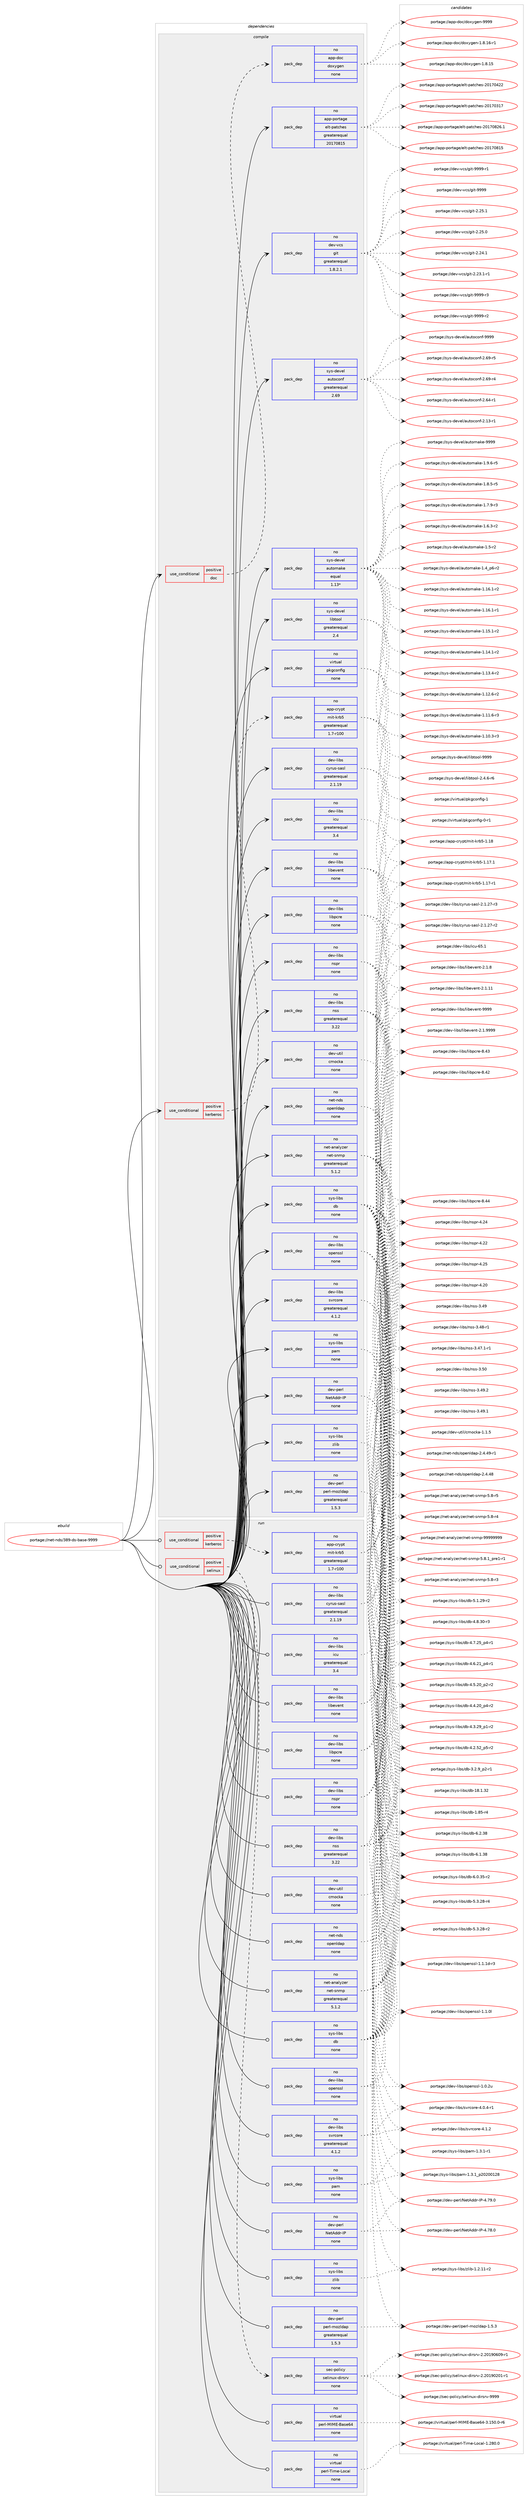 digraph prolog {

# *************
# Graph options
# *************

newrank=true;
concentrate=true;
compound=true;
graph [rankdir=LR,fontname=Helvetica,fontsize=10,ranksep=1.5];#, ranksep=2.5, nodesep=0.2];
edge  [arrowhead=vee];
node  [fontname=Helvetica,fontsize=10];

# **********
# The ebuild
# **********

subgraph cluster_leftcol {
color=gray;
rank=same;
label=<<i>ebuild</i>>;
id [label="portage://net-nds/389-ds-base-9999", color=red, width=4, href="../net-nds/389-ds-base-9999.svg"];
}

# ****************
# The dependencies
# ****************

subgraph cluster_midcol {
color=gray;
label=<<i>dependencies</i>>;
subgraph cluster_compile {
fillcolor="#eeeeee";
style=filled;
label=<<i>compile</i>>;
subgraph cond15700 {
dependency76115 [label=<<TABLE BORDER="0" CELLBORDER="1" CELLSPACING="0" CELLPADDING="4"><TR><TD ROWSPAN="3" CELLPADDING="10">use_conditional</TD></TR><TR><TD>positive</TD></TR><TR><TD>doc</TD></TR></TABLE>>, shape=none, color=red];
subgraph pack58940 {
dependency76116 [label=<<TABLE BORDER="0" CELLBORDER="1" CELLSPACING="0" CELLPADDING="4" WIDTH="220"><TR><TD ROWSPAN="6" CELLPADDING="30">pack_dep</TD></TR><TR><TD WIDTH="110">no</TD></TR><TR><TD>app-doc</TD></TR><TR><TD>doxygen</TD></TR><TR><TD>none</TD></TR><TR><TD></TD></TR></TABLE>>, shape=none, color=blue];
}
dependency76115:e -> dependency76116:w [weight=20,style="dashed",arrowhead="vee"];
}
id:e -> dependency76115:w [weight=20,style="solid",arrowhead="vee"];
subgraph cond15701 {
dependency76117 [label=<<TABLE BORDER="0" CELLBORDER="1" CELLSPACING="0" CELLPADDING="4"><TR><TD ROWSPAN="3" CELLPADDING="10">use_conditional</TD></TR><TR><TD>positive</TD></TR><TR><TD>kerberos</TD></TR></TABLE>>, shape=none, color=red];
subgraph pack58941 {
dependency76118 [label=<<TABLE BORDER="0" CELLBORDER="1" CELLSPACING="0" CELLPADDING="4" WIDTH="220"><TR><TD ROWSPAN="6" CELLPADDING="30">pack_dep</TD></TR><TR><TD WIDTH="110">no</TD></TR><TR><TD>app-crypt</TD></TR><TR><TD>mit-krb5</TD></TR><TR><TD>greaterequal</TD></TR><TR><TD>1.7-r100</TD></TR></TABLE>>, shape=none, color=blue];
}
dependency76117:e -> dependency76118:w [weight=20,style="dashed",arrowhead="vee"];
}
id:e -> dependency76117:w [weight=20,style="solid",arrowhead="vee"];
subgraph pack58942 {
dependency76119 [label=<<TABLE BORDER="0" CELLBORDER="1" CELLSPACING="0" CELLPADDING="4" WIDTH="220"><TR><TD ROWSPAN="6" CELLPADDING="30">pack_dep</TD></TR><TR><TD WIDTH="110">no</TD></TR><TR><TD>app-portage</TD></TR><TR><TD>elt-patches</TD></TR><TR><TD>greaterequal</TD></TR><TR><TD>20170815</TD></TR></TABLE>>, shape=none, color=blue];
}
id:e -> dependency76119:w [weight=20,style="solid",arrowhead="vee"];
subgraph pack58943 {
dependency76120 [label=<<TABLE BORDER="0" CELLBORDER="1" CELLSPACING="0" CELLPADDING="4" WIDTH="220"><TR><TD ROWSPAN="6" CELLPADDING="30">pack_dep</TD></TR><TR><TD WIDTH="110">no</TD></TR><TR><TD>dev-libs</TD></TR><TR><TD>cyrus-sasl</TD></TR><TR><TD>greaterequal</TD></TR><TR><TD>2.1.19</TD></TR></TABLE>>, shape=none, color=blue];
}
id:e -> dependency76120:w [weight=20,style="solid",arrowhead="vee"];
subgraph pack58944 {
dependency76121 [label=<<TABLE BORDER="0" CELLBORDER="1" CELLSPACING="0" CELLPADDING="4" WIDTH="220"><TR><TD ROWSPAN="6" CELLPADDING="30">pack_dep</TD></TR><TR><TD WIDTH="110">no</TD></TR><TR><TD>dev-libs</TD></TR><TR><TD>icu</TD></TR><TR><TD>greaterequal</TD></TR><TR><TD>3.4</TD></TR></TABLE>>, shape=none, color=blue];
}
id:e -> dependency76121:w [weight=20,style="solid",arrowhead="vee"];
subgraph pack58945 {
dependency76122 [label=<<TABLE BORDER="0" CELLBORDER="1" CELLSPACING="0" CELLPADDING="4" WIDTH="220"><TR><TD ROWSPAN="6" CELLPADDING="30">pack_dep</TD></TR><TR><TD WIDTH="110">no</TD></TR><TR><TD>dev-libs</TD></TR><TR><TD>libevent</TD></TR><TR><TD>none</TD></TR><TR><TD></TD></TR></TABLE>>, shape=none, color=blue];
}
id:e -> dependency76122:w [weight=20,style="solid",arrowhead="vee"];
subgraph pack58946 {
dependency76123 [label=<<TABLE BORDER="0" CELLBORDER="1" CELLSPACING="0" CELLPADDING="4" WIDTH="220"><TR><TD ROWSPAN="6" CELLPADDING="30">pack_dep</TD></TR><TR><TD WIDTH="110">no</TD></TR><TR><TD>dev-libs</TD></TR><TR><TD>libpcre</TD></TR><TR><TD>none</TD></TR><TR><TD></TD></TR></TABLE>>, shape=none, color=blue];
}
id:e -> dependency76123:w [weight=20,style="solid",arrowhead="vee"];
subgraph pack58947 {
dependency76124 [label=<<TABLE BORDER="0" CELLBORDER="1" CELLSPACING="0" CELLPADDING="4" WIDTH="220"><TR><TD ROWSPAN="6" CELLPADDING="30">pack_dep</TD></TR><TR><TD WIDTH="110">no</TD></TR><TR><TD>dev-libs</TD></TR><TR><TD>nspr</TD></TR><TR><TD>none</TD></TR><TR><TD></TD></TR></TABLE>>, shape=none, color=blue];
}
id:e -> dependency76124:w [weight=20,style="solid",arrowhead="vee"];
subgraph pack58948 {
dependency76125 [label=<<TABLE BORDER="0" CELLBORDER="1" CELLSPACING="0" CELLPADDING="4" WIDTH="220"><TR><TD ROWSPAN="6" CELLPADDING="30">pack_dep</TD></TR><TR><TD WIDTH="110">no</TD></TR><TR><TD>dev-libs</TD></TR><TR><TD>nss</TD></TR><TR><TD>greaterequal</TD></TR><TR><TD>3.22</TD></TR></TABLE>>, shape=none, color=blue];
}
id:e -> dependency76125:w [weight=20,style="solid",arrowhead="vee"];
subgraph pack58949 {
dependency76126 [label=<<TABLE BORDER="0" CELLBORDER="1" CELLSPACING="0" CELLPADDING="4" WIDTH="220"><TR><TD ROWSPAN="6" CELLPADDING="30">pack_dep</TD></TR><TR><TD WIDTH="110">no</TD></TR><TR><TD>dev-libs</TD></TR><TR><TD>openssl</TD></TR><TR><TD>none</TD></TR><TR><TD></TD></TR></TABLE>>, shape=none, color=blue];
}
id:e -> dependency76126:w [weight=20,style="solid",arrowhead="vee"];
subgraph pack58950 {
dependency76127 [label=<<TABLE BORDER="0" CELLBORDER="1" CELLSPACING="0" CELLPADDING="4" WIDTH="220"><TR><TD ROWSPAN="6" CELLPADDING="30">pack_dep</TD></TR><TR><TD WIDTH="110">no</TD></TR><TR><TD>dev-libs</TD></TR><TR><TD>svrcore</TD></TR><TR><TD>greaterequal</TD></TR><TR><TD>4.1.2</TD></TR></TABLE>>, shape=none, color=blue];
}
id:e -> dependency76127:w [weight=20,style="solid",arrowhead="vee"];
subgraph pack58951 {
dependency76128 [label=<<TABLE BORDER="0" CELLBORDER="1" CELLSPACING="0" CELLPADDING="4" WIDTH="220"><TR><TD ROWSPAN="6" CELLPADDING="30">pack_dep</TD></TR><TR><TD WIDTH="110">no</TD></TR><TR><TD>dev-perl</TD></TR><TR><TD>NetAddr-IP</TD></TR><TR><TD>none</TD></TR><TR><TD></TD></TR></TABLE>>, shape=none, color=blue];
}
id:e -> dependency76128:w [weight=20,style="solid",arrowhead="vee"];
subgraph pack58952 {
dependency76129 [label=<<TABLE BORDER="0" CELLBORDER="1" CELLSPACING="0" CELLPADDING="4" WIDTH="220"><TR><TD ROWSPAN="6" CELLPADDING="30">pack_dep</TD></TR><TR><TD WIDTH="110">no</TD></TR><TR><TD>dev-perl</TD></TR><TR><TD>perl-mozldap</TD></TR><TR><TD>greaterequal</TD></TR><TR><TD>1.5.3</TD></TR></TABLE>>, shape=none, color=blue];
}
id:e -> dependency76129:w [weight=20,style="solid",arrowhead="vee"];
subgraph pack58953 {
dependency76130 [label=<<TABLE BORDER="0" CELLBORDER="1" CELLSPACING="0" CELLPADDING="4" WIDTH="220"><TR><TD ROWSPAN="6" CELLPADDING="30">pack_dep</TD></TR><TR><TD WIDTH="110">no</TD></TR><TR><TD>dev-util</TD></TR><TR><TD>cmocka</TD></TR><TR><TD>none</TD></TR><TR><TD></TD></TR></TABLE>>, shape=none, color=blue];
}
id:e -> dependency76130:w [weight=20,style="solid",arrowhead="vee"];
subgraph pack58954 {
dependency76131 [label=<<TABLE BORDER="0" CELLBORDER="1" CELLSPACING="0" CELLPADDING="4" WIDTH="220"><TR><TD ROWSPAN="6" CELLPADDING="30">pack_dep</TD></TR><TR><TD WIDTH="110">no</TD></TR><TR><TD>dev-vcs</TD></TR><TR><TD>git</TD></TR><TR><TD>greaterequal</TD></TR><TR><TD>1.8.2.1</TD></TR></TABLE>>, shape=none, color=blue];
}
id:e -> dependency76131:w [weight=20,style="solid",arrowhead="vee"];
subgraph pack58955 {
dependency76132 [label=<<TABLE BORDER="0" CELLBORDER="1" CELLSPACING="0" CELLPADDING="4" WIDTH="220"><TR><TD ROWSPAN="6" CELLPADDING="30">pack_dep</TD></TR><TR><TD WIDTH="110">no</TD></TR><TR><TD>net-analyzer</TD></TR><TR><TD>net-snmp</TD></TR><TR><TD>greaterequal</TD></TR><TR><TD>5.1.2</TD></TR></TABLE>>, shape=none, color=blue];
}
id:e -> dependency76132:w [weight=20,style="solid",arrowhead="vee"];
subgraph pack58956 {
dependency76133 [label=<<TABLE BORDER="0" CELLBORDER="1" CELLSPACING="0" CELLPADDING="4" WIDTH="220"><TR><TD ROWSPAN="6" CELLPADDING="30">pack_dep</TD></TR><TR><TD WIDTH="110">no</TD></TR><TR><TD>net-nds</TD></TR><TR><TD>openldap</TD></TR><TR><TD>none</TD></TR><TR><TD></TD></TR></TABLE>>, shape=none, color=blue];
}
id:e -> dependency76133:w [weight=20,style="solid",arrowhead="vee"];
subgraph pack58957 {
dependency76134 [label=<<TABLE BORDER="0" CELLBORDER="1" CELLSPACING="0" CELLPADDING="4" WIDTH="220"><TR><TD ROWSPAN="6" CELLPADDING="30">pack_dep</TD></TR><TR><TD WIDTH="110">no</TD></TR><TR><TD>sys-devel</TD></TR><TR><TD>autoconf</TD></TR><TR><TD>greaterequal</TD></TR><TR><TD>2.69</TD></TR></TABLE>>, shape=none, color=blue];
}
id:e -> dependency76134:w [weight=20,style="solid",arrowhead="vee"];
subgraph pack58958 {
dependency76135 [label=<<TABLE BORDER="0" CELLBORDER="1" CELLSPACING="0" CELLPADDING="4" WIDTH="220"><TR><TD ROWSPAN="6" CELLPADDING="30">pack_dep</TD></TR><TR><TD WIDTH="110">no</TD></TR><TR><TD>sys-devel</TD></TR><TR><TD>automake</TD></TR><TR><TD>equal</TD></TR><TR><TD>1.13*</TD></TR></TABLE>>, shape=none, color=blue];
}
id:e -> dependency76135:w [weight=20,style="solid",arrowhead="vee"];
subgraph pack58959 {
dependency76136 [label=<<TABLE BORDER="0" CELLBORDER="1" CELLSPACING="0" CELLPADDING="4" WIDTH="220"><TR><TD ROWSPAN="6" CELLPADDING="30">pack_dep</TD></TR><TR><TD WIDTH="110">no</TD></TR><TR><TD>sys-devel</TD></TR><TR><TD>libtool</TD></TR><TR><TD>greaterequal</TD></TR><TR><TD>2.4</TD></TR></TABLE>>, shape=none, color=blue];
}
id:e -> dependency76136:w [weight=20,style="solid",arrowhead="vee"];
subgraph pack58960 {
dependency76137 [label=<<TABLE BORDER="0" CELLBORDER="1" CELLSPACING="0" CELLPADDING="4" WIDTH="220"><TR><TD ROWSPAN="6" CELLPADDING="30">pack_dep</TD></TR><TR><TD WIDTH="110">no</TD></TR><TR><TD>sys-libs</TD></TR><TR><TD>db</TD></TR><TR><TD>none</TD></TR><TR><TD></TD></TR></TABLE>>, shape=none, color=blue];
}
id:e -> dependency76137:w [weight=20,style="solid",arrowhead="vee"];
subgraph pack58961 {
dependency76138 [label=<<TABLE BORDER="0" CELLBORDER="1" CELLSPACING="0" CELLPADDING="4" WIDTH="220"><TR><TD ROWSPAN="6" CELLPADDING="30">pack_dep</TD></TR><TR><TD WIDTH="110">no</TD></TR><TR><TD>sys-libs</TD></TR><TR><TD>pam</TD></TR><TR><TD>none</TD></TR><TR><TD></TD></TR></TABLE>>, shape=none, color=blue];
}
id:e -> dependency76138:w [weight=20,style="solid",arrowhead="vee"];
subgraph pack58962 {
dependency76139 [label=<<TABLE BORDER="0" CELLBORDER="1" CELLSPACING="0" CELLPADDING="4" WIDTH="220"><TR><TD ROWSPAN="6" CELLPADDING="30">pack_dep</TD></TR><TR><TD WIDTH="110">no</TD></TR><TR><TD>sys-libs</TD></TR><TR><TD>zlib</TD></TR><TR><TD>none</TD></TR><TR><TD></TD></TR></TABLE>>, shape=none, color=blue];
}
id:e -> dependency76139:w [weight=20,style="solid",arrowhead="vee"];
subgraph pack58963 {
dependency76140 [label=<<TABLE BORDER="0" CELLBORDER="1" CELLSPACING="0" CELLPADDING="4" WIDTH="220"><TR><TD ROWSPAN="6" CELLPADDING="30">pack_dep</TD></TR><TR><TD WIDTH="110">no</TD></TR><TR><TD>virtual</TD></TR><TR><TD>pkgconfig</TD></TR><TR><TD>none</TD></TR><TR><TD></TD></TR></TABLE>>, shape=none, color=blue];
}
id:e -> dependency76140:w [weight=20,style="solid",arrowhead="vee"];
}
subgraph cluster_compileandrun {
fillcolor="#eeeeee";
style=filled;
label=<<i>compile and run</i>>;
}
subgraph cluster_run {
fillcolor="#eeeeee";
style=filled;
label=<<i>run</i>>;
subgraph cond15702 {
dependency76141 [label=<<TABLE BORDER="0" CELLBORDER="1" CELLSPACING="0" CELLPADDING="4"><TR><TD ROWSPAN="3" CELLPADDING="10">use_conditional</TD></TR><TR><TD>positive</TD></TR><TR><TD>kerberos</TD></TR></TABLE>>, shape=none, color=red];
subgraph pack58964 {
dependency76142 [label=<<TABLE BORDER="0" CELLBORDER="1" CELLSPACING="0" CELLPADDING="4" WIDTH="220"><TR><TD ROWSPAN="6" CELLPADDING="30">pack_dep</TD></TR><TR><TD WIDTH="110">no</TD></TR><TR><TD>app-crypt</TD></TR><TR><TD>mit-krb5</TD></TR><TR><TD>greaterequal</TD></TR><TR><TD>1.7-r100</TD></TR></TABLE>>, shape=none, color=blue];
}
dependency76141:e -> dependency76142:w [weight=20,style="dashed",arrowhead="vee"];
}
id:e -> dependency76141:w [weight=20,style="solid",arrowhead="odot"];
subgraph cond15703 {
dependency76143 [label=<<TABLE BORDER="0" CELLBORDER="1" CELLSPACING="0" CELLPADDING="4"><TR><TD ROWSPAN="3" CELLPADDING="10">use_conditional</TD></TR><TR><TD>positive</TD></TR><TR><TD>selinux</TD></TR></TABLE>>, shape=none, color=red];
subgraph pack58965 {
dependency76144 [label=<<TABLE BORDER="0" CELLBORDER="1" CELLSPACING="0" CELLPADDING="4" WIDTH="220"><TR><TD ROWSPAN="6" CELLPADDING="30">pack_dep</TD></TR><TR><TD WIDTH="110">no</TD></TR><TR><TD>sec-policy</TD></TR><TR><TD>selinux-dirsrv</TD></TR><TR><TD>none</TD></TR><TR><TD></TD></TR></TABLE>>, shape=none, color=blue];
}
dependency76143:e -> dependency76144:w [weight=20,style="dashed",arrowhead="vee"];
}
id:e -> dependency76143:w [weight=20,style="solid",arrowhead="odot"];
subgraph pack58966 {
dependency76145 [label=<<TABLE BORDER="0" CELLBORDER="1" CELLSPACING="0" CELLPADDING="4" WIDTH="220"><TR><TD ROWSPAN="6" CELLPADDING="30">pack_dep</TD></TR><TR><TD WIDTH="110">no</TD></TR><TR><TD>dev-libs</TD></TR><TR><TD>cyrus-sasl</TD></TR><TR><TD>greaterequal</TD></TR><TR><TD>2.1.19</TD></TR></TABLE>>, shape=none, color=blue];
}
id:e -> dependency76145:w [weight=20,style="solid",arrowhead="odot"];
subgraph pack58967 {
dependency76146 [label=<<TABLE BORDER="0" CELLBORDER="1" CELLSPACING="0" CELLPADDING="4" WIDTH="220"><TR><TD ROWSPAN="6" CELLPADDING="30">pack_dep</TD></TR><TR><TD WIDTH="110">no</TD></TR><TR><TD>dev-libs</TD></TR><TR><TD>icu</TD></TR><TR><TD>greaterequal</TD></TR><TR><TD>3.4</TD></TR></TABLE>>, shape=none, color=blue];
}
id:e -> dependency76146:w [weight=20,style="solid",arrowhead="odot"];
subgraph pack58968 {
dependency76147 [label=<<TABLE BORDER="0" CELLBORDER="1" CELLSPACING="0" CELLPADDING="4" WIDTH="220"><TR><TD ROWSPAN="6" CELLPADDING="30">pack_dep</TD></TR><TR><TD WIDTH="110">no</TD></TR><TR><TD>dev-libs</TD></TR><TR><TD>libevent</TD></TR><TR><TD>none</TD></TR><TR><TD></TD></TR></TABLE>>, shape=none, color=blue];
}
id:e -> dependency76147:w [weight=20,style="solid",arrowhead="odot"];
subgraph pack58969 {
dependency76148 [label=<<TABLE BORDER="0" CELLBORDER="1" CELLSPACING="0" CELLPADDING="4" WIDTH="220"><TR><TD ROWSPAN="6" CELLPADDING="30">pack_dep</TD></TR><TR><TD WIDTH="110">no</TD></TR><TR><TD>dev-libs</TD></TR><TR><TD>libpcre</TD></TR><TR><TD>none</TD></TR><TR><TD></TD></TR></TABLE>>, shape=none, color=blue];
}
id:e -> dependency76148:w [weight=20,style="solid",arrowhead="odot"];
subgraph pack58970 {
dependency76149 [label=<<TABLE BORDER="0" CELLBORDER="1" CELLSPACING="0" CELLPADDING="4" WIDTH="220"><TR><TD ROWSPAN="6" CELLPADDING="30">pack_dep</TD></TR><TR><TD WIDTH="110">no</TD></TR><TR><TD>dev-libs</TD></TR><TR><TD>nspr</TD></TR><TR><TD>none</TD></TR><TR><TD></TD></TR></TABLE>>, shape=none, color=blue];
}
id:e -> dependency76149:w [weight=20,style="solid",arrowhead="odot"];
subgraph pack58971 {
dependency76150 [label=<<TABLE BORDER="0" CELLBORDER="1" CELLSPACING="0" CELLPADDING="4" WIDTH="220"><TR><TD ROWSPAN="6" CELLPADDING="30">pack_dep</TD></TR><TR><TD WIDTH="110">no</TD></TR><TR><TD>dev-libs</TD></TR><TR><TD>nss</TD></TR><TR><TD>greaterequal</TD></TR><TR><TD>3.22</TD></TR></TABLE>>, shape=none, color=blue];
}
id:e -> dependency76150:w [weight=20,style="solid",arrowhead="odot"];
subgraph pack58972 {
dependency76151 [label=<<TABLE BORDER="0" CELLBORDER="1" CELLSPACING="0" CELLPADDING="4" WIDTH="220"><TR><TD ROWSPAN="6" CELLPADDING="30">pack_dep</TD></TR><TR><TD WIDTH="110">no</TD></TR><TR><TD>dev-libs</TD></TR><TR><TD>openssl</TD></TR><TR><TD>none</TD></TR><TR><TD></TD></TR></TABLE>>, shape=none, color=blue];
}
id:e -> dependency76151:w [weight=20,style="solid",arrowhead="odot"];
subgraph pack58973 {
dependency76152 [label=<<TABLE BORDER="0" CELLBORDER="1" CELLSPACING="0" CELLPADDING="4" WIDTH="220"><TR><TD ROWSPAN="6" CELLPADDING="30">pack_dep</TD></TR><TR><TD WIDTH="110">no</TD></TR><TR><TD>dev-libs</TD></TR><TR><TD>svrcore</TD></TR><TR><TD>greaterequal</TD></TR><TR><TD>4.1.2</TD></TR></TABLE>>, shape=none, color=blue];
}
id:e -> dependency76152:w [weight=20,style="solid",arrowhead="odot"];
subgraph pack58974 {
dependency76153 [label=<<TABLE BORDER="0" CELLBORDER="1" CELLSPACING="0" CELLPADDING="4" WIDTH="220"><TR><TD ROWSPAN="6" CELLPADDING="30">pack_dep</TD></TR><TR><TD WIDTH="110">no</TD></TR><TR><TD>dev-perl</TD></TR><TR><TD>NetAddr-IP</TD></TR><TR><TD>none</TD></TR><TR><TD></TD></TR></TABLE>>, shape=none, color=blue];
}
id:e -> dependency76153:w [weight=20,style="solid",arrowhead="odot"];
subgraph pack58975 {
dependency76154 [label=<<TABLE BORDER="0" CELLBORDER="1" CELLSPACING="0" CELLPADDING="4" WIDTH="220"><TR><TD ROWSPAN="6" CELLPADDING="30">pack_dep</TD></TR><TR><TD WIDTH="110">no</TD></TR><TR><TD>dev-perl</TD></TR><TR><TD>perl-mozldap</TD></TR><TR><TD>greaterequal</TD></TR><TR><TD>1.5.3</TD></TR></TABLE>>, shape=none, color=blue];
}
id:e -> dependency76154:w [weight=20,style="solid",arrowhead="odot"];
subgraph pack58976 {
dependency76155 [label=<<TABLE BORDER="0" CELLBORDER="1" CELLSPACING="0" CELLPADDING="4" WIDTH="220"><TR><TD ROWSPAN="6" CELLPADDING="30">pack_dep</TD></TR><TR><TD WIDTH="110">no</TD></TR><TR><TD>dev-util</TD></TR><TR><TD>cmocka</TD></TR><TR><TD>none</TD></TR><TR><TD></TD></TR></TABLE>>, shape=none, color=blue];
}
id:e -> dependency76155:w [weight=20,style="solid",arrowhead="odot"];
subgraph pack58977 {
dependency76156 [label=<<TABLE BORDER="0" CELLBORDER="1" CELLSPACING="0" CELLPADDING="4" WIDTH="220"><TR><TD ROWSPAN="6" CELLPADDING="30">pack_dep</TD></TR><TR><TD WIDTH="110">no</TD></TR><TR><TD>net-analyzer</TD></TR><TR><TD>net-snmp</TD></TR><TR><TD>greaterequal</TD></TR><TR><TD>5.1.2</TD></TR></TABLE>>, shape=none, color=blue];
}
id:e -> dependency76156:w [weight=20,style="solid",arrowhead="odot"];
subgraph pack58978 {
dependency76157 [label=<<TABLE BORDER="0" CELLBORDER="1" CELLSPACING="0" CELLPADDING="4" WIDTH="220"><TR><TD ROWSPAN="6" CELLPADDING="30">pack_dep</TD></TR><TR><TD WIDTH="110">no</TD></TR><TR><TD>net-nds</TD></TR><TR><TD>openldap</TD></TR><TR><TD>none</TD></TR><TR><TD></TD></TR></TABLE>>, shape=none, color=blue];
}
id:e -> dependency76157:w [weight=20,style="solid",arrowhead="odot"];
subgraph pack58979 {
dependency76158 [label=<<TABLE BORDER="0" CELLBORDER="1" CELLSPACING="0" CELLPADDING="4" WIDTH="220"><TR><TD ROWSPAN="6" CELLPADDING="30">pack_dep</TD></TR><TR><TD WIDTH="110">no</TD></TR><TR><TD>sys-libs</TD></TR><TR><TD>db</TD></TR><TR><TD>none</TD></TR><TR><TD></TD></TR></TABLE>>, shape=none, color=blue];
}
id:e -> dependency76158:w [weight=20,style="solid",arrowhead="odot"];
subgraph pack58980 {
dependency76159 [label=<<TABLE BORDER="0" CELLBORDER="1" CELLSPACING="0" CELLPADDING="4" WIDTH="220"><TR><TD ROWSPAN="6" CELLPADDING="30">pack_dep</TD></TR><TR><TD WIDTH="110">no</TD></TR><TR><TD>sys-libs</TD></TR><TR><TD>pam</TD></TR><TR><TD>none</TD></TR><TR><TD></TD></TR></TABLE>>, shape=none, color=blue];
}
id:e -> dependency76159:w [weight=20,style="solid",arrowhead="odot"];
subgraph pack58981 {
dependency76160 [label=<<TABLE BORDER="0" CELLBORDER="1" CELLSPACING="0" CELLPADDING="4" WIDTH="220"><TR><TD ROWSPAN="6" CELLPADDING="30">pack_dep</TD></TR><TR><TD WIDTH="110">no</TD></TR><TR><TD>sys-libs</TD></TR><TR><TD>zlib</TD></TR><TR><TD>none</TD></TR><TR><TD></TD></TR></TABLE>>, shape=none, color=blue];
}
id:e -> dependency76160:w [weight=20,style="solid",arrowhead="odot"];
subgraph pack58982 {
dependency76161 [label=<<TABLE BORDER="0" CELLBORDER="1" CELLSPACING="0" CELLPADDING="4" WIDTH="220"><TR><TD ROWSPAN="6" CELLPADDING="30">pack_dep</TD></TR><TR><TD WIDTH="110">no</TD></TR><TR><TD>virtual</TD></TR><TR><TD>perl-MIME-Base64</TD></TR><TR><TD>none</TD></TR><TR><TD></TD></TR></TABLE>>, shape=none, color=blue];
}
id:e -> dependency76161:w [weight=20,style="solid",arrowhead="odot"];
subgraph pack58983 {
dependency76162 [label=<<TABLE BORDER="0" CELLBORDER="1" CELLSPACING="0" CELLPADDING="4" WIDTH="220"><TR><TD ROWSPAN="6" CELLPADDING="30">pack_dep</TD></TR><TR><TD WIDTH="110">no</TD></TR><TR><TD>virtual</TD></TR><TR><TD>perl-Time-Local</TD></TR><TR><TD>none</TD></TR><TR><TD></TD></TR></TABLE>>, shape=none, color=blue];
}
id:e -> dependency76162:w [weight=20,style="solid",arrowhead="odot"];
}
}

# **************
# The candidates
# **************

subgraph cluster_choices {
rank=same;
color=gray;
label=<<i>candidates</i>>;

subgraph choice58940 {
color=black;
nodesep=1;
choice971121124510011199471001111201211031011104557575757 [label="portage://app-doc/doxygen-9999", color=red, width=4,href="../app-doc/doxygen-9999.svg"];
choice97112112451001119947100111120121103101110454946564649544511449 [label="portage://app-doc/doxygen-1.8.16-r1", color=red, width=4,href="../app-doc/doxygen-1.8.16-r1.svg"];
choice9711211245100111994710011112012110310111045494656464953 [label="portage://app-doc/doxygen-1.8.15", color=red, width=4,href="../app-doc/doxygen-1.8.15.svg"];
dependency76116:e -> choice971121124510011199471001111201211031011104557575757:w [style=dotted,weight="100"];
dependency76116:e -> choice97112112451001119947100111120121103101110454946564649544511449:w [style=dotted,weight="100"];
dependency76116:e -> choice9711211245100111994710011112012110310111045494656464953:w [style=dotted,weight="100"];
}
subgraph choice58941 {
color=black;
nodesep=1;
choice971121124599114121112116471091051164510711498534549464956 [label="portage://app-crypt/mit-krb5-1.18", color=red, width=4,href="../app-crypt/mit-krb5-1.18.svg"];
choice9711211245991141211121164710910511645107114985345494649554649 [label="portage://app-crypt/mit-krb5-1.17.1", color=red, width=4,href="../app-crypt/mit-krb5-1.17.1.svg"];
choice9711211245991141211121164710910511645107114985345494649554511449 [label="portage://app-crypt/mit-krb5-1.17-r1", color=red, width=4,href="../app-crypt/mit-krb5-1.17-r1.svg"];
dependency76118:e -> choice971121124599114121112116471091051164510711498534549464956:w [style=dotted,weight="100"];
dependency76118:e -> choice9711211245991141211121164710910511645107114985345494649554649:w [style=dotted,weight="100"];
dependency76118:e -> choice9711211245991141211121164710910511645107114985345494649554511449:w [style=dotted,weight="100"];
}
subgraph choice58942 {
color=black;
nodesep=1;
choice971121124511211111411697103101471011081164511297116991041011154550484955485650544649 [label="portage://app-portage/elt-patches-20170826.1", color=red, width=4,href="../app-portage/elt-patches-20170826.1.svg"];
choice97112112451121111141169710310147101108116451129711699104101115455048495548564953 [label="portage://app-portage/elt-patches-20170815", color=red, width=4,href="../app-portage/elt-patches-20170815.svg"];
choice97112112451121111141169710310147101108116451129711699104101115455048495548525050 [label="portage://app-portage/elt-patches-20170422", color=red, width=4,href="../app-portage/elt-patches-20170422.svg"];
choice97112112451121111141169710310147101108116451129711699104101115455048495548514955 [label="portage://app-portage/elt-patches-20170317", color=red, width=4,href="../app-portage/elt-patches-20170317.svg"];
dependency76119:e -> choice971121124511211111411697103101471011081164511297116991041011154550484955485650544649:w [style=dotted,weight="100"];
dependency76119:e -> choice97112112451121111141169710310147101108116451129711699104101115455048495548564953:w [style=dotted,weight="100"];
dependency76119:e -> choice97112112451121111141169710310147101108116451129711699104101115455048495548525050:w [style=dotted,weight="100"];
dependency76119:e -> choice97112112451121111141169710310147101108116451129711699104101115455048495548514955:w [style=dotted,weight="100"];
}
subgraph choice58943 {
color=black;
nodesep=1;
choice100101118451081059811547991211141171154511597115108455046494650554511451 [label="portage://dev-libs/cyrus-sasl-2.1.27-r3", color=red, width=4,href="../dev-libs/cyrus-sasl-2.1.27-r3.svg"];
choice100101118451081059811547991211141171154511597115108455046494650554511450 [label="portage://dev-libs/cyrus-sasl-2.1.27-r2", color=red, width=4,href="../dev-libs/cyrus-sasl-2.1.27-r2.svg"];
dependency76120:e -> choice100101118451081059811547991211141171154511597115108455046494650554511451:w [style=dotted,weight="100"];
dependency76120:e -> choice100101118451081059811547991211141171154511597115108455046494650554511450:w [style=dotted,weight="100"];
}
subgraph choice58944 {
color=black;
nodesep=1;
choice100101118451081059811547105991174554534649 [label="portage://dev-libs/icu-65.1", color=red, width=4,href="../dev-libs/icu-65.1.svg"];
dependency76121:e -> choice100101118451081059811547105991174554534649:w [style=dotted,weight="100"];
}
subgraph choice58945 {
color=black;
nodesep=1;
choice100101118451081059811547108105981011181011101164557575757 [label="portage://dev-libs/libevent-9999", color=red, width=4,href="../dev-libs/libevent-9999.svg"];
choice10010111845108105981154710810598101118101110116455046494657575757 [label="portage://dev-libs/libevent-2.1.9999", color=red, width=4,href="../dev-libs/libevent-2.1.9999.svg"];
choice10010111845108105981154710810598101118101110116455046494656 [label="portage://dev-libs/libevent-2.1.8", color=red, width=4,href="../dev-libs/libevent-2.1.8.svg"];
choice1001011184510810598115471081059810111810111011645504649464949 [label="portage://dev-libs/libevent-2.1.11", color=red, width=4,href="../dev-libs/libevent-2.1.11.svg"];
dependency76122:e -> choice100101118451081059811547108105981011181011101164557575757:w [style=dotted,weight="100"];
dependency76122:e -> choice10010111845108105981154710810598101118101110116455046494657575757:w [style=dotted,weight="100"];
dependency76122:e -> choice10010111845108105981154710810598101118101110116455046494656:w [style=dotted,weight="100"];
dependency76122:e -> choice1001011184510810598115471081059810111810111011645504649464949:w [style=dotted,weight="100"];
}
subgraph choice58946 {
color=black;
nodesep=1;
choice10010111845108105981154710810598112991141014556465252 [label="portage://dev-libs/libpcre-8.44", color=red, width=4,href="../dev-libs/libpcre-8.44.svg"];
choice10010111845108105981154710810598112991141014556465251 [label="portage://dev-libs/libpcre-8.43", color=red, width=4,href="../dev-libs/libpcre-8.43.svg"];
choice10010111845108105981154710810598112991141014556465250 [label="portage://dev-libs/libpcre-8.42", color=red, width=4,href="../dev-libs/libpcre-8.42.svg"];
dependency76123:e -> choice10010111845108105981154710810598112991141014556465252:w [style=dotted,weight="100"];
dependency76123:e -> choice10010111845108105981154710810598112991141014556465251:w [style=dotted,weight="100"];
dependency76123:e -> choice10010111845108105981154710810598112991141014556465250:w [style=dotted,weight="100"];
}
subgraph choice58947 {
color=black;
nodesep=1;
choice1001011184510810598115471101151121144552465053 [label="portage://dev-libs/nspr-4.25", color=red, width=4,href="../dev-libs/nspr-4.25.svg"];
choice1001011184510810598115471101151121144552465052 [label="portage://dev-libs/nspr-4.24", color=red, width=4,href="../dev-libs/nspr-4.24.svg"];
choice1001011184510810598115471101151121144552465050 [label="portage://dev-libs/nspr-4.22", color=red, width=4,href="../dev-libs/nspr-4.22.svg"];
choice1001011184510810598115471101151121144552465048 [label="portage://dev-libs/nspr-4.20", color=red, width=4,href="../dev-libs/nspr-4.20.svg"];
dependency76124:e -> choice1001011184510810598115471101151121144552465053:w [style=dotted,weight="100"];
dependency76124:e -> choice1001011184510810598115471101151121144552465052:w [style=dotted,weight="100"];
dependency76124:e -> choice1001011184510810598115471101151121144552465050:w [style=dotted,weight="100"];
dependency76124:e -> choice1001011184510810598115471101151121144552465048:w [style=dotted,weight="100"];
}
subgraph choice58948 {
color=black;
nodesep=1;
choice1001011184510810598115471101151154551465348 [label="portage://dev-libs/nss-3.50", color=red, width=4,href="../dev-libs/nss-3.50.svg"];
choice10010111845108105981154711011511545514652574650 [label="portage://dev-libs/nss-3.49.2", color=red, width=4,href="../dev-libs/nss-3.49.2.svg"];
choice10010111845108105981154711011511545514652574649 [label="portage://dev-libs/nss-3.49.1", color=red, width=4,href="../dev-libs/nss-3.49.1.svg"];
choice1001011184510810598115471101151154551465257 [label="portage://dev-libs/nss-3.49", color=red, width=4,href="../dev-libs/nss-3.49.svg"];
choice10010111845108105981154711011511545514652564511449 [label="portage://dev-libs/nss-3.48-r1", color=red, width=4,href="../dev-libs/nss-3.48-r1.svg"];
choice100101118451081059811547110115115455146525546494511449 [label="portage://dev-libs/nss-3.47.1-r1", color=red, width=4,href="../dev-libs/nss-3.47.1-r1.svg"];
dependency76125:e -> choice1001011184510810598115471101151154551465348:w [style=dotted,weight="100"];
dependency76125:e -> choice10010111845108105981154711011511545514652574650:w [style=dotted,weight="100"];
dependency76125:e -> choice10010111845108105981154711011511545514652574649:w [style=dotted,weight="100"];
dependency76125:e -> choice1001011184510810598115471101151154551465257:w [style=dotted,weight="100"];
dependency76125:e -> choice10010111845108105981154711011511545514652564511449:w [style=dotted,weight="100"];
dependency76125:e -> choice100101118451081059811547110115115455146525546494511449:w [style=dotted,weight="100"];
}
subgraph choice58949 {
color=black;
nodesep=1;
choice1001011184510810598115471111121011101151151084549464946491004511451 [label="portage://dev-libs/openssl-1.1.1d-r3", color=red, width=4,href="../dev-libs/openssl-1.1.1d-r3.svg"];
choice100101118451081059811547111112101110115115108454946494648108 [label="portage://dev-libs/openssl-1.1.0l", color=red, width=4,href="../dev-libs/openssl-1.1.0l.svg"];
choice100101118451081059811547111112101110115115108454946484650117 [label="portage://dev-libs/openssl-1.0.2u", color=red, width=4,href="../dev-libs/openssl-1.0.2u.svg"];
dependency76126:e -> choice1001011184510810598115471111121011101151151084549464946491004511451:w [style=dotted,weight="100"];
dependency76126:e -> choice100101118451081059811547111112101110115115108454946494648108:w [style=dotted,weight="100"];
dependency76126:e -> choice100101118451081059811547111112101110115115108454946484650117:w [style=dotted,weight="100"];
}
subgraph choice58950 {
color=black;
nodesep=1;
choice10010111845108105981154711511811499111114101455246494650 [label="portage://dev-libs/svrcore-4.1.2", color=red, width=4,href="../dev-libs/svrcore-4.1.2.svg"];
choice100101118451081059811547115118114991111141014552464846524511449 [label="portage://dev-libs/svrcore-4.0.4-r1", color=red, width=4,href="../dev-libs/svrcore-4.0.4-r1.svg"];
dependency76127:e -> choice10010111845108105981154711511811499111114101455246494650:w [style=dotted,weight="100"];
dependency76127:e -> choice100101118451081059811547115118114991111141014552464846524511449:w [style=dotted,weight="100"];
}
subgraph choice58951 {
color=black;
nodesep=1;
choice1001011184511210111410847781011166510010011445738045524655574648 [label="portage://dev-perl/NetAddr-IP-4.79.0", color=red, width=4,href="../dev-perl/NetAddr-IP-4.79.0.svg"];
choice1001011184511210111410847781011166510010011445738045524655564648 [label="portage://dev-perl/NetAddr-IP-4.78.0", color=red, width=4,href="../dev-perl/NetAddr-IP-4.78.0.svg"];
dependency76128:e -> choice1001011184511210111410847781011166510010011445738045524655574648:w [style=dotted,weight="100"];
dependency76128:e -> choice1001011184511210111410847781011166510010011445738045524655564648:w [style=dotted,weight="100"];
}
subgraph choice58952 {
color=black;
nodesep=1;
choice10010111845112101114108471121011141084510911112210810097112454946534651 [label="portage://dev-perl/perl-mozldap-1.5.3", color=red, width=4,href="../dev-perl/perl-mozldap-1.5.3.svg"];
dependency76129:e -> choice10010111845112101114108471121011141084510911112210810097112454946534651:w [style=dotted,weight="100"];
}
subgraph choice58953 {
color=black;
nodesep=1;
choice1001011184511711610510847991091119910797454946494653 [label="portage://dev-util/cmocka-1.1.5", color=red, width=4,href="../dev-util/cmocka-1.1.5.svg"];
dependency76130:e -> choice1001011184511711610510847991091119910797454946494653:w [style=dotted,weight="100"];
}
subgraph choice58954 {
color=black;
nodesep=1;
choice10010111845118991154710310511645575757574511451 [label="portage://dev-vcs/git-9999-r3", color=red, width=4,href="../dev-vcs/git-9999-r3.svg"];
choice10010111845118991154710310511645575757574511450 [label="portage://dev-vcs/git-9999-r2", color=red, width=4,href="../dev-vcs/git-9999-r2.svg"];
choice10010111845118991154710310511645575757574511449 [label="portage://dev-vcs/git-9999-r1", color=red, width=4,href="../dev-vcs/git-9999-r1.svg"];
choice1001011184511899115471031051164557575757 [label="portage://dev-vcs/git-9999", color=red, width=4,href="../dev-vcs/git-9999.svg"];
choice10010111845118991154710310511645504650534649 [label="portage://dev-vcs/git-2.25.1", color=red, width=4,href="../dev-vcs/git-2.25.1.svg"];
choice10010111845118991154710310511645504650534648 [label="portage://dev-vcs/git-2.25.0", color=red, width=4,href="../dev-vcs/git-2.25.0.svg"];
choice10010111845118991154710310511645504650524649 [label="portage://dev-vcs/git-2.24.1", color=red, width=4,href="../dev-vcs/git-2.24.1.svg"];
choice100101118451189911547103105116455046505146494511449 [label="portage://dev-vcs/git-2.23.1-r1", color=red, width=4,href="../dev-vcs/git-2.23.1-r1.svg"];
dependency76131:e -> choice10010111845118991154710310511645575757574511451:w [style=dotted,weight="100"];
dependency76131:e -> choice10010111845118991154710310511645575757574511450:w [style=dotted,weight="100"];
dependency76131:e -> choice10010111845118991154710310511645575757574511449:w [style=dotted,weight="100"];
dependency76131:e -> choice1001011184511899115471031051164557575757:w [style=dotted,weight="100"];
dependency76131:e -> choice10010111845118991154710310511645504650534649:w [style=dotted,weight="100"];
dependency76131:e -> choice10010111845118991154710310511645504650534648:w [style=dotted,weight="100"];
dependency76131:e -> choice10010111845118991154710310511645504650524649:w [style=dotted,weight="100"];
dependency76131:e -> choice100101118451189911547103105116455046505146494511449:w [style=dotted,weight="100"];
}
subgraph choice58955 {
color=black;
nodesep=1;
choice1101011164597110971081211221011144711010111645115110109112455757575757575757 [label="portage://net-analyzer/net-snmp-99999999", color=red, width=4,href="../net-analyzer/net-snmp-99999999.svg"];
choice110101116459711097108121122101114471101011164511511010911245534656464995112114101494511449 [label="portage://net-analyzer/net-snmp-5.8.1_pre1-r1", color=red, width=4,href="../net-analyzer/net-snmp-5.8.1_pre1-r1.svg"];
choice1101011164597110971081211221011144711010111645115110109112455346564511453 [label="portage://net-analyzer/net-snmp-5.8-r5", color=red, width=4,href="../net-analyzer/net-snmp-5.8-r5.svg"];
choice1101011164597110971081211221011144711010111645115110109112455346564511452 [label="portage://net-analyzer/net-snmp-5.8-r4", color=red, width=4,href="../net-analyzer/net-snmp-5.8-r4.svg"];
choice1101011164597110971081211221011144711010111645115110109112455346564511451 [label="portage://net-analyzer/net-snmp-5.8-r3", color=red, width=4,href="../net-analyzer/net-snmp-5.8-r3.svg"];
dependency76132:e -> choice1101011164597110971081211221011144711010111645115110109112455757575757575757:w [style=dotted,weight="100"];
dependency76132:e -> choice110101116459711097108121122101114471101011164511511010911245534656464995112114101494511449:w [style=dotted,weight="100"];
dependency76132:e -> choice1101011164597110971081211221011144711010111645115110109112455346564511453:w [style=dotted,weight="100"];
dependency76132:e -> choice1101011164597110971081211221011144711010111645115110109112455346564511452:w [style=dotted,weight="100"];
dependency76132:e -> choice1101011164597110971081211221011144711010111645115110109112455346564511451:w [style=dotted,weight="100"];
}
subgraph choice58956 {
color=black;
nodesep=1;
choice110101116451101001154711111210111010810097112455046524652574511449 [label="portage://net-nds/openldap-2.4.49-r1", color=red, width=4,href="../net-nds/openldap-2.4.49-r1.svg"];
choice11010111645110100115471111121011101081009711245504652465256 [label="portage://net-nds/openldap-2.4.48", color=red, width=4,href="../net-nds/openldap-2.4.48.svg"];
dependency76133:e -> choice110101116451101001154711111210111010810097112455046524652574511449:w [style=dotted,weight="100"];
dependency76133:e -> choice11010111645110100115471111121011101081009711245504652465256:w [style=dotted,weight="100"];
}
subgraph choice58957 {
color=black;
nodesep=1;
choice115121115451001011181011084797117116111991111101024557575757 [label="portage://sys-devel/autoconf-9999", color=red, width=4,href="../sys-devel/autoconf-9999.svg"];
choice1151211154510010111810110847971171161119911111010245504654574511453 [label="portage://sys-devel/autoconf-2.69-r5", color=red, width=4,href="../sys-devel/autoconf-2.69-r5.svg"];
choice1151211154510010111810110847971171161119911111010245504654574511452 [label="portage://sys-devel/autoconf-2.69-r4", color=red, width=4,href="../sys-devel/autoconf-2.69-r4.svg"];
choice1151211154510010111810110847971171161119911111010245504654524511449 [label="portage://sys-devel/autoconf-2.64-r1", color=red, width=4,href="../sys-devel/autoconf-2.64-r1.svg"];
choice1151211154510010111810110847971171161119911111010245504649514511449 [label="portage://sys-devel/autoconf-2.13-r1", color=red, width=4,href="../sys-devel/autoconf-2.13-r1.svg"];
dependency76134:e -> choice115121115451001011181011084797117116111991111101024557575757:w [style=dotted,weight="100"];
dependency76134:e -> choice1151211154510010111810110847971171161119911111010245504654574511453:w [style=dotted,weight="100"];
dependency76134:e -> choice1151211154510010111810110847971171161119911111010245504654574511452:w [style=dotted,weight="100"];
dependency76134:e -> choice1151211154510010111810110847971171161119911111010245504654524511449:w [style=dotted,weight="100"];
dependency76134:e -> choice1151211154510010111810110847971171161119911111010245504649514511449:w [style=dotted,weight="100"];
}
subgraph choice58958 {
color=black;
nodesep=1;
choice115121115451001011181011084797117116111109971071014557575757 [label="portage://sys-devel/automake-9999", color=red, width=4,href="../sys-devel/automake-9999.svg"];
choice115121115451001011181011084797117116111109971071014549465746544511453 [label="portage://sys-devel/automake-1.9.6-r5", color=red, width=4,href="../sys-devel/automake-1.9.6-r5.svg"];
choice115121115451001011181011084797117116111109971071014549465646534511453 [label="portage://sys-devel/automake-1.8.5-r5", color=red, width=4,href="../sys-devel/automake-1.8.5-r5.svg"];
choice115121115451001011181011084797117116111109971071014549465546574511451 [label="portage://sys-devel/automake-1.7.9-r3", color=red, width=4,href="../sys-devel/automake-1.7.9-r3.svg"];
choice115121115451001011181011084797117116111109971071014549465446514511450 [label="portage://sys-devel/automake-1.6.3-r2", color=red, width=4,href="../sys-devel/automake-1.6.3-r2.svg"];
choice11512111545100101118101108479711711611110997107101454946534511450 [label="portage://sys-devel/automake-1.5-r2", color=red, width=4,href="../sys-devel/automake-1.5-r2.svg"];
choice115121115451001011181011084797117116111109971071014549465295112544511450 [label="portage://sys-devel/automake-1.4_p6-r2", color=red, width=4,href="../sys-devel/automake-1.4_p6-r2.svg"];
choice11512111545100101118101108479711711611110997107101454946495446494511450 [label="portage://sys-devel/automake-1.16.1-r2", color=red, width=4,href="../sys-devel/automake-1.16.1-r2.svg"];
choice11512111545100101118101108479711711611110997107101454946495446494511449 [label="portage://sys-devel/automake-1.16.1-r1", color=red, width=4,href="../sys-devel/automake-1.16.1-r1.svg"];
choice11512111545100101118101108479711711611110997107101454946495346494511450 [label="portage://sys-devel/automake-1.15.1-r2", color=red, width=4,href="../sys-devel/automake-1.15.1-r2.svg"];
choice11512111545100101118101108479711711611110997107101454946495246494511450 [label="portage://sys-devel/automake-1.14.1-r2", color=red, width=4,href="../sys-devel/automake-1.14.1-r2.svg"];
choice11512111545100101118101108479711711611110997107101454946495146524511450 [label="portage://sys-devel/automake-1.13.4-r2", color=red, width=4,href="../sys-devel/automake-1.13.4-r2.svg"];
choice11512111545100101118101108479711711611110997107101454946495046544511450 [label="portage://sys-devel/automake-1.12.6-r2", color=red, width=4,href="../sys-devel/automake-1.12.6-r2.svg"];
choice11512111545100101118101108479711711611110997107101454946494946544511451 [label="portage://sys-devel/automake-1.11.6-r3", color=red, width=4,href="../sys-devel/automake-1.11.6-r3.svg"];
choice11512111545100101118101108479711711611110997107101454946494846514511451 [label="portage://sys-devel/automake-1.10.3-r3", color=red, width=4,href="../sys-devel/automake-1.10.3-r3.svg"];
dependency76135:e -> choice115121115451001011181011084797117116111109971071014557575757:w [style=dotted,weight="100"];
dependency76135:e -> choice115121115451001011181011084797117116111109971071014549465746544511453:w [style=dotted,weight="100"];
dependency76135:e -> choice115121115451001011181011084797117116111109971071014549465646534511453:w [style=dotted,weight="100"];
dependency76135:e -> choice115121115451001011181011084797117116111109971071014549465546574511451:w [style=dotted,weight="100"];
dependency76135:e -> choice115121115451001011181011084797117116111109971071014549465446514511450:w [style=dotted,weight="100"];
dependency76135:e -> choice11512111545100101118101108479711711611110997107101454946534511450:w [style=dotted,weight="100"];
dependency76135:e -> choice115121115451001011181011084797117116111109971071014549465295112544511450:w [style=dotted,weight="100"];
dependency76135:e -> choice11512111545100101118101108479711711611110997107101454946495446494511450:w [style=dotted,weight="100"];
dependency76135:e -> choice11512111545100101118101108479711711611110997107101454946495446494511449:w [style=dotted,weight="100"];
dependency76135:e -> choice11512111545100101118101108479711711611110997107101454946495346494511450:w [style=dotted,weight="100"];
dependency76135:e -> choice11512111545100101118101108479711711611110997107101454946495246494511450:w [style=dotted,weight="100"];
dependency76135:e -> choice11512111545100101118101108479711711611110997107101454946495146524511450:w [style=dotted,weight="100"];
dependency76135:e -> choice11512111545100101118101108479711711611110997107101454946495046544511450:w [style=dotted,weight="100"];
dependency76135:e -> choice11512111545100101118101108479711711611110997107101454946494946544511451:w [style=dotted,weight="100"];
dependency76135:e -> choice11512111545100101118101108479711711611110997107101454946494846514511451:w [style=dotted,weight="100"];
}
subgraph choice58959 {
color=black;
nodesep=1;
choice1151211154510010111810110847108105981161111111084557575757 [label="portage://sys-devel/libtool-9999", color=red, width=4,href="../sys-devel/libtool-9999.svg"];
choice1151211154510010111810110847108105981161111111084550465246544511454 [label="portage://sys-devel/libtool-2.4.6-r6", color=red, width=4,href="../sys-devel/libtool-2.4.6-r6.svg"];
dependency76136:e -> choice1151211154510010111810110847108105981161111111084557575757:w [style=dotted,weight="100"];
dependency76136:e -> choice1151211154510010111810110847108105981161111111084550465246544511454:w [style=dotted,weight="100"];
}
subgraph choice58960 {
color=black;
nodesep=1;
choice1151211154510810598115471009845544650465156 [label="portage://sys-libs/db-6.2.38", color=red, width=4,href="../sys-libs/db-6.2.38.svg"];
choice1151211154510810598115471009845544649465156 [label="portage://sys-libs/db-6.1.38", color=red, width=4,href="../sys-libs/db-6.1.38.svg"];
choice11512111545108105981154710098455446484651534511450 [label="portage://sys-libs/db-6.0.35-r2", color=red, width=4,href="../sys-libs/db-6.0.35-r2.svg"];
choice11512111545108105981154710098455346514650564511452 [label="portage://sys-libs/db-5.3.28-r4", color=red, width=4,href="../sys-libs/db-5.3.28-r4.svg"];
choice11512111545108105981154710098455346514650564511450 [label="portage://sys-libs/db-5.3.28-r2", color=red, width=4,href="../sys-libs/db-5.3.28-r2.svg"];
choice11512111545108105981154710098455346494650574511450 [label="portage://sys-libs/db-5.1.29-r2", color=red, width=4,href="../sys-libs/db-5.1.29-r2.svg"];
choice11512111545108105981154710098455246564651484511451 [label="portage://sys-libs/db-4.8.30-r3", color=red, width=4,href="../sys-libs/db-4.8.30-r3.svg"];
choice115121115451081059811547100984552465546505395112524511449 [label="portage://sys-libs/db-4.7.25_p4-r1", color=red, width=4,href="../sys-libs/db-4.7.25_p4-r1.svg"];
choice115121115451081059811547100984552465446504995112524511449 [label="portage://sys-libs/db-4.6.21_p4-r1", color=red, width=4,href="../sys-libs/db-4.6.21_p4-r1.svg"];
choice115121115451081059811547100984552465346504895112504511450 [label="portage://sys-libs/db-4.5.20_p2-r2", color=red, width=4,href="../sys-libs/db-4.5.20_p2-r2.svg"];
choice115121115451081059811547100984552465246504895112524511450 [label="portage://sys-libs/db-4.4.20_p4-r2", color=red, width=4,href="../sys-libs/db-4.4.20_p4-r2.svg"];
choice115121115451081059811547100984552465146505795112494511450 [label="portage://sys-libs/db-4.3.29_p1-r2", color=red, width=4,href="../sys-libs/db-4.3.29_p1-r2.svg"];
choice115121115451081059811547100984552465046535095112534511450 [label="portage://sys-libs/db-4.2.52_p5-r2", color=red, width=4,href="../sys-libs/db-4.2.52_p5-r2.svg"];
choice1151211154510810598115471009845514650465795112504511449 [label="portage://sys-libs/db-3.2.9_p2-r1", color=red, width=4,href="../sys-libs/db-3.2.9_p2-r1.svg"];
choice115121115451081059811547100984549564649465150 [label="portage://sys-libs/db-18.1.32", color=red, width=4,href="../sys-libs/db-18.1.32.svg"];
choice1151211154510810598115471009845494656534511452 [label="portage://sys-libs/db-1.85-r4", color=red, width=4,href="../sys-libs/db-1.85-r4.svg"];
dependency76137:e -> choice1151211154510810598115471009845544650465156:w [style=dotted,weight="100"];
dependency76137:e -> choice1151211154510810598115471009845544649465156:w [style=dotted,weight="100"];
dependency76137:e -> choice11512111545108105981154710098455446484651534511450:w [style=dotted,weight="100"];
dependency76137:e -> choice11512111545108105981154710098455346514650564511452:w [style=dotted,weight="100"];
dependency76137:e -> choice11512111545108105981154710098455346514650564511450:w [style=dotted,weight="100"];
dependency76137:e -> choice11512111545108105981154710098455346494650574511450:w [style=dotted,weight="100"];
dependency76137:e -> choice11512111545108105981154710098455246564651484511451:w [style=dotted,weight="100"];
dependency76137:e -> choice115121115451081059811547100984552465546505395112524511449:w [style=dotted,weight="100"];
dependency76137:e -> choice115121115451081059811547100984552465446504995112524511449:w [style=dotted,weight="100"];
dependency76137:e -> choice115121115451081059811547100984552465346504895112504511450:w [style=dotted,weight="100"];
dependency76137:e -> choice115121115451081059811547100984552465246504895112524511450:w [style=dotted,weight="100"];
dependency76137:e -> choice115121115451081059811547100984552465146505795112494511450:w [style=dotted,weight="100"];
dependency76137:e -> choice115121115451081059811547100984552465046535095112534511450:w [style=dotted,weight="100"];
dependency76137:e -> choice1151211154510810598115471009845514650465795112504511449:w [style=dotted,weight="100"];
dependency76137:e -> choice115121115451081059811547100984549564649465150:w [style=dotted,weight="100"];
dependency76137:e -> choice1151211154510810598115471009845494656534511452:w [style=dotted,weight="100"];
}
subgraph choice58961 {
color=black;
nodesep=1;
choice11512111545108105981154711297109454946514649951125048504848495056 [label="portage://sys-libs/pam-1.3.1_p20200128", color=red, width=4,href="../sys-libs/pam-1.3.1_p20200128.svg"];
choice115121115451081059811547112971094549465146494511449 [label="portage://sys-libs/pam-1.3.1-r1", color=red, width=4,href="../sys-libs/pam-1.3.1-r1.svg"];
dependency76138:e -> choice11512111545108105981154711297109454946514649951125048504848495056:w [style=dotted,weight="100"];
dependency76138:e -> choice115121115451081059811547112971094549465146494511449:w [style=dotted,weight="100"];
}
subgraph choice58962 {
color=black;
nodesep=1;
choice11512111545108105981154712210810598454946504649494511450 [label="portage://sys-libs/zlib-1.2.11-r2", color=red, width=4,href="../sys-libs/zlib-1.2.11-r2.svg"];
dependency76139:e -> choice11512111545108105981154712210810598454946504649494511450:w [style=dotted,weight="100"];
}
subgraph choice58963 {
color=black;
nodesep=1;
choice1181051141161179710847112107103991111101021051034549 [label="portage://virtual/pkgconfig-1", color=red, width=4,href="../virtual/pkgconfig-1.svg"];
choice11810511411611797108471121071039911111010210510345484511449 [label="portage://virtual/pkgconfig-0-r1", color=red, width=4,href="../virtual/pkgconfig-0-r1.svg"];
dependency76140:e -> choice1181051141161179710847112107103991111101021051034549:w [style=dotted,weight="100"];
dependency76140:e -> choice11810511411611797108471121071039911111010210510345484511449:w [style=dotted,weight="100"];
}
subgraph choice58964 {
color=black;
nodesep=1;
choice971121124599114121112116471091051164510711498534549464956 [label="portage://app-crypt/mit-krb5-1.18", color=red, width=4,href="../app-crypt/mit-krb5-1.18.svg"];
choice9711211245991141211121164710910511645107114985345494649554649 [label="portage://app-crypt/mit-krb5-1.17.1", color=red, width=4,href="../app-crypt/mit-krb5-1.17.1.svg"];
choice9711211245991141211121164710910511645107114985345494649554511449 [label="portage://app-crypt/mit-krb5-1.17-r1", color=red, width=4,href="../app-crypt/mit-krb5-1.17-r1.svg"];
dependency76142:e -> choice971121124599114121112116471091051164510711498534549464956:w [style=dotted,weight="100"];
dependency76142:e -> choice9711211245991141211121164710910511645107114985345494649554649:w [style=dotted,weight="100"];
dependency76142:e -> choice9711211245991141211121164710910511645107114985345494649554511449:w [style=dotted,weight="100"];
}
subgraph choice58965 {
color=black;
nodesep=1;
choice11510199451121111081059912147115101108105110117120451001051141151141184557575757 [label="portage://sec-policy/selinux-dirsrv-9999", color=red, width=4,href="../sec-policy/selinux-dirsrv-9999.svg"];
choice115101994511211110810599121471151011081051101171204510010511411511411845504650484957485448574511449 [label="portage://sec-policy/selinux-dirsrv-2.20190609-r1", color=red, width=4,href="../sec-policy/selinux-dirsrv-2.20190609-r1.svg"];
choice115101994511211110810599121471151011081051101171204510010511411511411845504650484957485048494511449 [label="portage://sec-policy/selinux-dirsrv-2.20190201-r1", color=red, width=4,href="../sec-policy/selinux-dirsrv-2.20190201-r1.svg"];
dependency76144:e -> choice11510199451121111081059912147115101108105110117120451001051141151141184557575757:w [style=dotted,weight="100"];
dependency76144:e -> choice115101994511211110810599121471151011081051101171204510010511411511411845504650484957485448574511449:w [style=dotted,weight="100"];
dependency76144:e -> choice115101994511211110810599121471151011081051101171204510010511411511411845504650484957485048494511449:w [style=dotted,weight="100"];
}
subgraph choice58966 {
color=black;
nodesep=1;
choice100101118451081059811547991211141171154511597115108455046494650554511451 [label="portage://dev-libs/cyrus-sasl-2.1.27-r3", color=red, width=4,href="../dev-libs/cyrus-sasl-2.1.27-r3.svg"];
choice100101118451081059811547991211141171154511597115108455046494650554511450 [label="portage://dev-libs/cyrus-sasl-2.1.27-r2", color=red, width=4,href="../dev-libs/cyrus-sasl-2.1.27-r2.svg"];
dependency76145:e -> choice100101118451081059811547991211141171154511597115108455046494650554511451:w [style=dotted,weight="100"];
dependency76145:e -> choice100101118451081059811547991211141171154511597115108455046494650554511450:w [style=dotted,weight="100"];
}
subgraph choice58967 {
color=black;
nodesep=1;
choice100101118451081059811547105991174554534649 [label="portage://dev-libs/icu-65.1", color=red, width=4,href="../dev-libs/icu-65.1.svg"];
dependency76146:e -> choice100101118451081059811547105991174554534649:w [style=dotted,weight="100"];
}
subgraph choice58968 {
color=black;
nodesep=1;
choice100101118451081059811547108105981011181011101164557575757 [label="portage://dev-libs/libevent-9999", color=red, width=4,href="../dev-libs/libevent-9999.svg"];
choice10010111845108105981154710810598101118101110116455046494657575757 [label="portage://dev-libs/libevent-2.1.9999", color=red, width=4,href="../dev-libs/libevent-2.1.9999.svg"];
choice10010111845108105981154710810598101118101110116455046494656 [label="portage://dev-libs/libevent-2.1.8", color=red, width=4,href="../dev-libs/libevent-2.1.8.svg"];
choice1001011184510810598115471081059810111810111011645504649464949 [label="portage://dev-libs/libevent-2.1.11", color=red, width=4,href="../dev-libs/libevent-2.1.11.svg"];
dependency76147:e -> choice100101118451081059811547108105981011181011101164557575757:w [style=dotted,weight="100"];
dependency76147:e -> choice10010111845108105981154710810598101118101110116455046494657575757:w [style=dotted,weight="100"];
dependency76147:e -> choice10010111845108105981154710810598101118101110116455046494656:w [style=dotted,weight="100"];
dependency76147:e -> choice1001011184510810598115471081059810111810111011645504649464949:w [style=dotted,weight="100"];
}
subgraph choice58969 {
color=black;
nodesep=1;
choice10010111845108105981154710810598112991141014556465252 [label="portage://dev-libs/libpcre-8.44", color=red, width=4,href="../dev-libs/libpcre-8.44.svg"];
choice10010111845108105981154710810598112991141014556465251 [label="portage://dev-libs/libpcre-8.43", color=red, width=4,href="../dev-libs/libpcre-8.43.svg"];
choice10010111845108105981154710810598112991141014556465250 [label="portage://dev-libs/libpcre-8.42", color=red, width=4,href="../dev-libs/libpcre-8.42.svg"];
dependency76148:e -> choice10010111845108105981154710810598112991141014556465252:w [style=dotted,weight="100"];
dependency76148:e -> choice10010111845108105981154710810598112991141014556465251:w [style=dotted,weight="100"];
dependency76148:e -> choice10010111845108105981154710810598112991141014556465250:w [style=dotted,weight="100"];
}
subgraph choice58970 {
color=black;
nodesep=1;
choice1001011184510810598115471101151121144552465053 [label="portage://dev-libs/nspr-4.25", color=red, width=4,href="../dev-libs/nspr-4.25.svg"];
choice1001011184510810598115471101151121144552465052 [label="portage://dev-libs/nspr-4.24", color=red, width=4,href="../dev-libs/nspr-4.24.svg"];
choice1001011184510810598115471101151121144552465050 [label="portage://dev-libs/nspr-4.22", color=red, width=4,href="../dev-libs/nspr-4.22.svg"];
choice1001011184510810598115471101151121144552465048 [label="portage://dev-libs/nspr-4.20", color=red, width=4,href="../dev-libs/nspr-4.20.svg"];
dependency76149:e -> choice1001011184510810598115471101151121144552465053:w [style=dotted,weight="100"];
dependency76149:e -> choice1001011184510810598115471101151121144552465052:w [style=dotted,weight="100"];
dependency76149:e -> choice1001011184510810598115471101151121144552465050:w [style=dotted,weight="100"];
dependency76149:e -> choice1001011184510810598115471101151121144552465048:w [style=dotted,weight="100"];
}
subgraph choice58971 {
color=black;
nodesep=1;
choice1001011184510810598115471101151154551465348 [label="portage://dev-libs/nss-3.50", color=red, width=4,href="../dev-libs/nss-3.50.svg"];
choice10010111845108105981154711011511545514652574650 [label="portage://dev-libs/nss-3.49.2", color=red, width=4,href="../dev-libs/nss-3.49.2.svg"];
choice10010111845108105981154711011511545514652574649 [label="portage://dev-libs/nss-3.49.1", color=red, width=4,href="../dev-libs/nss-3.49.1.svg"];
choice1001011184510810598115471101151154551465257 [label="portage://dev-libs/nss-3.49", color=red, width=4,href="../dev-libs/nss-3.49.svg"];
choice10010111845108105981154711011511545514652564511449 [label="portage://dev-libs/nss-3.48-r1", color=red, width=4,href="../dev-libs/nss-3.48-r1.svg"];
choice100101118451081059811547110115115455146525546494511449 [label="portage://dev-libs/nss-3.47.1-r1", color=red, width=4,href="../dev-libs/nss-3.47.1-r1.svg"];
dependency76150:e -> choice1001011184510810598115471101151154551465348:w [style=dotted,weight="100"];
dependency76150:e -> choice10010111845108105981154711011511545514652574650:w [style=dotted,weight="100"];
dependency76150:e -> choice10010111845108105981154711011511545514652574649:w [style=dotted,weight="100"];
dependency76150:e -> choice1001011184510810598115471101151154551465257:w [style=dotted,weight="100"];
dependency76150:e -> choice10010111845108105981154711011511545514652564511449:w [style=dotted,weight="100"];
dependency76150:e -> choice100101118451081059811547110115115455146525546494511449:w [style=dotted,weight="100"];
}
subgraph choice58972 {
color=black;
nodesep=1;
choice1001011184510810598115471111121011101151151084549464946491004511451 [label="portage://dev-libs/openssl-1.1.1d-r3", color=red, width=4,href="../dev-libs/openssl-1.1.1d-r3.svg"];
choice100101118451081059811547111112101110115115108454946494648108 [label="portage://dev-libs/openssl-1.1.0l", color=red, width=4,href="../dev-libs/openssl-1.1.0l.svg"];
choice100101118451081059811547111112101110115115108454946484650117 [label="portage://dev-libs/openssl-1.0.2u", color=red, width=4,href="../dev-libs/openssl-1.0.2u.svg"];
dependency76151:e -> choice1001011184510810598115471111121011101151151084549464946491004511451:w [style=dotted,weight="100"];
dependency76151:e -> choice100101118451081059811547111112101110115115108454946494648108:w [style=dotted,weight="100"];
dependency76151:e -> choice100101118451081059811547111112101110115115108454946484650117:w [style=dotted,weight="100"];
}
subgraph choice58973 {
color=black;
nodesep=1;
choice10010111845108105981154711511811499111114101455246494650 [label="portage://dev-libs/svrcore-4.1.2", color=red, width=4,href="../dev-libs/svrcore-4.1.2.svg"];
choice100101118451081059811547115118114991111141014552464846524511449 [label="portage://dev-libs/svrcore-4.0.4-r1", color=red, width=4,href="../dev-libs/svrcore-4.0.4-r1.svg"];
dependency76152:e -> choice10010111845108105981154711511811499111114101455246494650:w [style=dotted,weight="100"];
dependency76152:e -> choice100101118451081059811547115118114991111141014552464846524511449:w [style=dotted,weight="100"];
}
subgraph choice58974 {
color=black;
nodesep=1;
choice1001011184511210111410847781011166510010011445738045524655574648 [label="portage://dev-perl/NetAddr-IP-4.79.0", color=red, width=4,href="../dev-perl/NetAddr-IP-4.79.0.svg"];
choice1001011184511210111410847781011166510010011445738045524655564648 [label="portage://dev-perl/NetAddr-IP-4.78.0", color=red, width=4,href="../dev-perl/NetAddr-IP-4.78.0.svg"];
dependency76153:e -> choice1001011184511210111410847781011166510010011445738045524655574648:w [style=dotted,weight="100"];
dependency76153:e -> choice1001011184511210111410847781011166510010011445738045524655564648:w [style=dotted,weight="100"];
}
subgraph choice58975 {
color=black;
nodesep=1;
choice10010111845112101114108471121011141084510911112210810097112454946534651 [label="portage://dev-perl/perl-mozldap-1.5.3", color=red, width=4,href="../dev-perl/perl-mozldap-1.5.3.svg"];
dependency76154:e -> choice10010111845112101114108471121011141084510911112210810097112454946534651:w [style=dotted,weight="100"];
}
subgraph choice58976 {
color=black;
nodesep=1;
choice1001011184511711610510847991091119910797454946494653 [label="portage://dev-util/cmocka-1.1.5", color=red, width=4,href="../dev-util/cmocka-1.1.5.svg"];
dependency76155:e -> choice1001011184511711610510847991091119910797454946494653:w [style=dotted,weight="100"];
}
subgraph choice58977 {
color=black;
nodesep=1;
choice1101011164597110971081211221011144711010111645115110109112455757575757575757 [label="portage://net-analyzer/net-snmp-99999999", color=red, width=4,href="../net-analyzer/net-snmp-99999999.svg"];
choice110101116459711097108121122101114471101011164511511010911245534656464995112114101494511449 [label="portage://net-analyzer/net-snmp-5.8.1_pre1-r1", color=red, width=4,href="../net-analyzer/net-snmp-5.8.1_pre1-r1.svg"];
choice1101011164597110971081211221011144711010111645115110109112455346564511453 [label="portage://net-analyzer/net-snmp-5.8-r5", color=red, width=4,href="../net-analyzer/net-snmp-5.8-r5.svg"];
choice1101011164597110971081211221011144711010111645115110109112455346564511452 [label="portage://net-analyzer/net-snmp-5.8-r4", color=red, width=4,href="../net-analyzer/net-snmp-5.8-r4.svg"];
choice1101011164597110971081211221011144711010111645115110109112455346564511451 [label="portage://net-analyzer/net-snmp-5.8-r3", color=red, width=4,href="../net-analyzer/net-snmp-5.8-r3.svg"];
dependency76156:e -> choice1101011164597110971081211221011144711010111645115110109112455757575757575757:w [style=dotted,weight="100"];
dependency76156:e -> choice110101116459711097108121122101114471101011164511511010911245534656464995112114101494511449:w [style=dotted,weight="100"];
dependency76156:e -> choice1101011164597110971081211221011144711010111645115110109112455346564511453:w [style=dotted,weight="100"];
dependency76156:e -> choice1101011164597110971081211221011144711010111645115110109112455346564511452:w [style=dotted,weight="100"];
dependency76156:e -> choice1101011164597110971081211221011144711010111645115110109112455346564511451:w [style=dotted,weight="100"];
}
subgraph choice58978 {
color=black;
nodesep=1;
choice110101116451101001154711111210111010810097112455046524652574511449 [label="portage://net-nds/openldap-2.4.49-r1", color=red, width=4,href="../net-nds/openldap-2.4.49-r1.svg"];
choice11010111645110100115471111121011101081009711245504652465256 [label="portage://net-nds/openldap-2.4.48", color=red, width=4,href="../net-nds/openldap-2.4.48.svg"];
dependency76157:e -> choice110101116451101001154711111210111010810097112455046524652574511449:w [style=dotted,weight="100"];
dependency76157:e -> choice11010111645110100115471111121011101081009711245504652465256:w [style=dotted,weight="100"];
}
subgraph choice58979 {
color=black;
nodesep=1;
choice1151211154510810598115471009845544650465156 [label="portage://sys-libs/db-6.2.38", color=red, width=4,href="../sys-libs/db-6.2.38.svg"];
choice1151211154510810598115471009845544649465156 [label="portage://sys-libs/db-6.1.38", color=red, width=4,href="../sys-libs/db-6.1.38.svg"];
choice11512111545108105981154710098455446484651534511450 [label="portage://sys-libs/db-6.0.35-r2", color=red, width=4,href="../sys-libs/db-6.0.35-r2.svg"];
choice11512111545108105981154710098455346514650564511452 [label="portage://sys-libs/db-5.3.28-r4", color=red, width=4,href="../sys-libs/db-5.3.28-r4.svg"];
choice11512111545108105981154710098455346514650564511450 [label="portage://sys-libs/db-5.3.28-r2", color=red, width=4,href="../sys-libs/db-5.3.28-r2.svg"];
choice11512111545108105981154710098455346494650574511450 [label="portage://sys-libs/db-5.1.29-r2", color=red, width=4,href="../sys-libs/db-5.1.29-r2.svg"];
choice11512111545108105981154710098455246564651484511451 [label="portage://sys-libs/db-4.8.30-r3", color=red, width=4,href="../sys-libs/db-4.8.30-r3.svg"];
choice115121115451081059811547100984552465546505395112524511449 [label="portage://sys-libs/db-4.7.25_p4-r1", color=red, width=4,href="../sys-libs/db-4.7.25_p4-r1.svg"];
choice115121115451081059811547100984552465446504995112524511449 [label="portage://sys-libs/db-4.6.21_p4-r1", color=red, width=4,href="../sys-libs/db-4.6.21_p4-r1.svg"];
choice115121115451081059811547100984552465346504895112504511450 [label="portage://sys-libs/db-4.5.20_p2-r2", color=red, width=4,href="../sys-libs/db-4.5.20_p2-r2.svg"];
choice115121115451081059811547100984552465246504895112524511450 [label="portage://sys-libs/db-4.4.20_p4-r2", color=red, width=4,href="../sys-libs/db-4.4.20_p4-r2.svg"];
choice115121115451081059811547100984552465146505795112494511450 [label="portage://sys-libs/db-4.3.29_p1-r2", color=red, width=4,href="../sys-libs/db-4.3.29_p1-r2.svg"];
choice115121115451081059811547100984552465046535095112534511450 [label="portage://sys-libs/db-4.2.52_p5-r2", color=red, width=4,href="../sys-libs/db-4.2.52_p5-r2.svg"];
choice1151211154510810598115471009845514650465795112504511449 [label="portage://sys-libs/db-3.2.9_p2-r1", color=red, width=4,href="../sys-libs/db-3.2.9_p2-r1.svg"];
choice115121115451081059811547100984549564649465150 [label="portage://sys-libs/db-18.1.32", color=red, width=4,href="../sys-libs/db-18.1.32.svg"];
choice1151211154510810598115471009845494656534511452 [label="portage://sys-libs/db-1.85-r4", color=red, width=4,href="../sys-libs/db-1.85-r4.svg"];
dependency76158:e -> choice1151211154510810598115471009845544650465156:w [style=dotted,weight="100"];
dependency76158:e -> choice1151211154510810598115471009845544649465156:w [style=dotted,weight="100"];
dependency76158:e -> choice11512111545108105981154710098455446484651534511450:w [style=dotted,weight="100"];
dependency76158:e -> choice11512111545108105981154710098455346514650564511452:w [style=dotted,weight="100"];
dependency76158:e -> choice11512111545108105981154710098455346514650564511450:w [style=dotted,weight="100"];
dependency76158:e -> choice11512111545108105981154710098455346494650574511450:w [style=dotted,weight="100"];
dependency76158:e -> choice11512111545108105981154710098455246564651484511451:w [style=dotted,weight="100"];
dependency76158:e -> choice115121115451081059811547100984552465546505395112524511449:w [style=dotted,weight="100"];
dependency76158:e -> choice115121115451081059811547100984552465446504995112524511449:w [style=dotted,weight="100"];
dependency76158:e -> choice115121115451081059811547100984552465346504895112504511450:w [style=dotted,weight="100"];
dependency76158:e -> choice115121115451081059811547100984552465246504895112524511450:w [style=dotted,weight="100"];
dependency76158:e -> choice115121115451081059811547100984552465146505795112494511450:w [style=dotted,weight="100"];
dependency76158:e -> choice115121115451081059811547100984552465046535095112534511450:w [style=dotted,weight="100"];
dependency76158:e -> choice1151211154510810598115471009845514650465795112504511449:w [style=dotted,weight="100"];
dependency76158:e -> choice115121115451081059811547100984549564649465150:w [style=dotted,weight="100"];
dependency76158:e -> choice1151211154510810598115471009845494656534511452:w [style=dotted,weight="100"];
}
subgraph choice58980 {
color=black;
nodesep=1;
choice11512111545108105981154711297109454946514649951125048504848495056 [label="portage://sys-libs/pam-1.3.1_p20200128", color=red, width=4,href="../sys-libs/pam-1.3.1_p20200128.svg"];
choice115121115451081059811547112971094549465146494511449 [label="portage://sys-libs/pam-1.3.1-r1", color=red, width=4,href="../sys-libs/pam-1.3.1-r1.svg"];
dependency76159:e -> choice11512111545108105981154711297109454946514649951125048504848495056:w [style=dotted,weight="100"];
dependency76159:e -> choice115121115451081059811547112971094549465146494511449:w [style=dotted,weight="100"];
}
subgraph choice58981 {
color=black;
nodesep=1;
choice11512111545108105981154712210810598454946504649494511450 [label="portage://sys-libs/zlib-1.2.11-r2", color=red, width=4,href="../sys-libs/zlib-1.2.11-r2.svg"];
dependency76160:e -> choice11512111545108105981154712210810598454946504649494511450:w [style=dotted,weight="100"];
}
subgraph choice58982 {
color=black;
nodesep=1;
choice11810511411611797108471121011141084577737769456697115101545245514649534846484511454 [label="portage://virtual/perl-MIME-Base64-3.150.0-r6", color=red, width=4,href="../virtual/perl-MIME-Base64-3.150.0-r6.svg"];
dependency76161:e -> choice11810511411611797108471121011141084577737769456697115101545245514649534846484511454:w [style=dotted,weight="100"];
}
subgraph choice58983 {
color=black;
nodesep=1;
choice11810511411611797108471121011141084584105109101457611199971084549465056484648 [label="portage://virtual/perl-Time-Local-1.280.0", color=red, width=4,href="../virtual/perl-Time-Local-1.280.0.svg"];
dependency76162:e -> choice11810511411611797108471121011141084584105109101457611199971084549465056484648:w [style=dotted,weight="100"];
}
}

}
